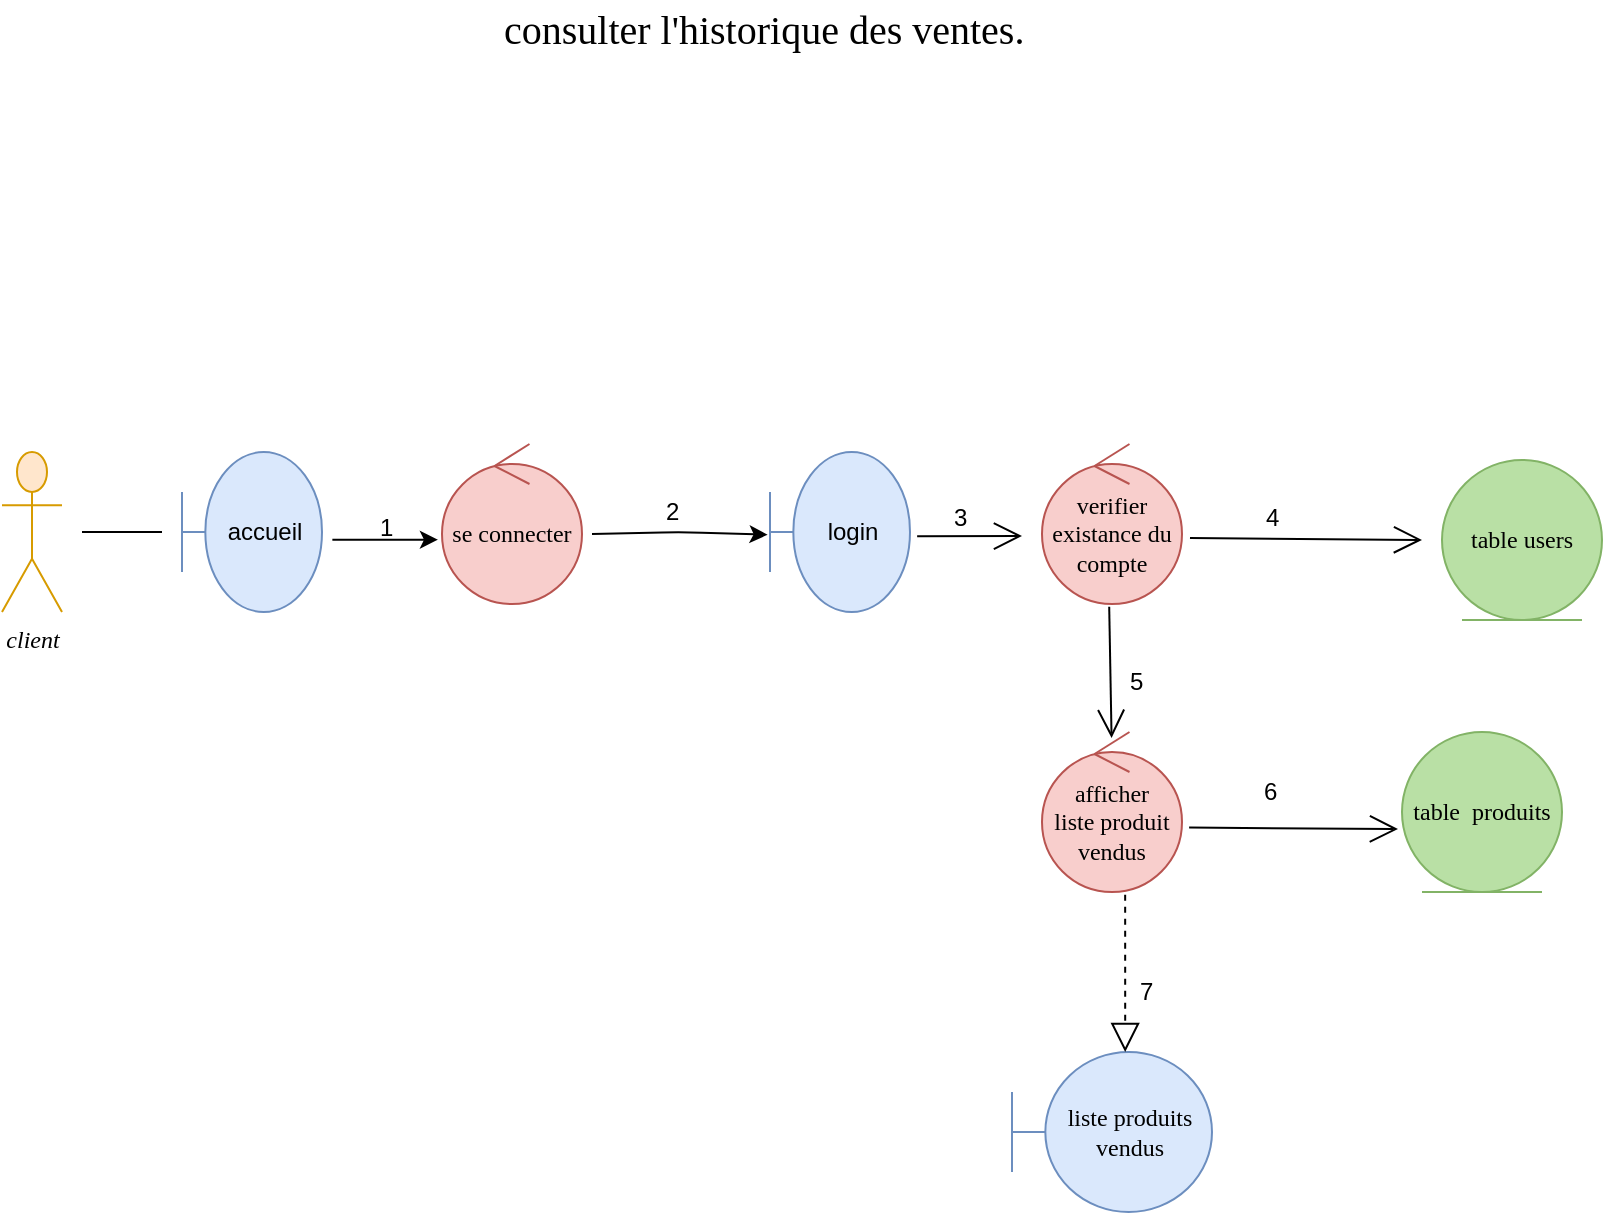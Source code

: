 <mxfile version="12.2.0" type="device" pages="1"><diagram id="oT7mPk4zZmtuDAozoHIG" name="Page-1"><mxGraphModel dx="1024" dy="485" grid="1" gridSize="10" guides="1" tooltips="1" connect="1" arrows="1" fold="1" page="1" pageScale="1" pageWidth="850" pageHeight="1100" math="0" shadow="0"><root><mxCell id="0"/><mxCell id="1" parent="0"/><mxCell id="ub5jNZuWBNWim_wvvumt-1" value="client" style="shape=umlActor;verticalLabelPosition=bottom;labelBackgroundColor=#ffffff;verticalAlign=top;html=1;fontFamily=Verdana;labelBorderColor=none;fontStyle=2;fillColor=#ffe6cc;strokeColor=#d79b00;" vertex="1" parent="1"><mxGeometry x="30" y="244" width="30" height="80" as="geometry"/></mxCell><mxCell id="ub5jNZuWBNWim_wvvumt-2" value="accueil" style="shape=umlBoundary;whiteSpace=wrap;html=1;fillColor=#dae8fc;strokeColor=#6c8ebf;" vertex="1" parent="1"><mxGeometry x="120" y="244" width="70" height="80" as="geometry"/></mxCell><mxCell id="ub5jNZuWBNWim_wvvumt-3" value="afficher&lt;br&gt;liste produit&lt;br&gt;vendus" style="ellipse;shape=umlControl;whiteSpace=wrap;html=1;fontFamily=Verdana;fillColor=#f8cecc;strokeColor=#b85450;" vertex="1" parent="1"><mxGeometry x="550" y="384" width="70" height="80" as="geometry"/></mxCell><mxCell id="ub5jNZuWBNWim_wvvumt-4" value="table users" style="ellipse;shape=umlEntity;whiteSpace=wrap;html=1;fontFamily=Verdana;fillColor=#B9E0A5;strokeColor=#82b366;" vertex="1" parent="1"><mxGeometry x="750" y="248" width="80" height="80" as="geometry"/></mxCell><mxCell id="ub5jNZuWBNWim_wvvumt-5" value="liste produits&lt;br&gt;vendus" style="shape=umlBoundary;whiteSpace=wrap;html=1;fontFamily=Verdana;fillColor=#dae8fc;strokeColor=#6c8ebf;" vertex="1" parent="1"><mxGeometry x="535" y="544" width="100" height="80" as="geometry"/></mxCell><mxCell id="ub5jNZuWBNWim_wvvumt-9" value="" style="line;strokeWidth=1;fillColor=none;align=left;verticalAlign=middle;spacingTop=-1;spacingLeft=3;spacingRight=3;rotatable=0;labelPosition=right;points=[];portConstraint=eastwest;fontFamily=Verdana;" vertex="1" parent="1"><mxGeometry x="70" y="280" width="40" height="8" as="geometry"/></mxCell><mxCell id="ub5jNZuWBNWim_wvvumt-15" value="&lt;font style=&quot;font-size: 20px&quot;&gt;consulter l'historique des ventes.&lt;/font&gt;" style="text;html=1;resizable=0;points=[];autosize=1;align=left;verticalAlign=top;spacingTop=-4;fontFamily=Verdana;" vertex="1" parent="1"><mxGeometry x="279" y="18" width="350" height="20" as="geometry"/></mxCell><mxCell id="ub5jNZuWBNWim_wvvumt-16" value="se connecter" style="ellipse;shape=umlControl;whiteSpace=wrap;html=1;fontFamily=Verdana;fillColor=#f8cecc;strokeColor=#b85450;" vertex="1" parent="1"><mxGeometry x="250" y="240" width="70" height="80" as="geometry"/></mxCell><mxCell id="ub5jNZuWBNWim_wvvumt-17" value="" style="endArrow=classic;html=1;entryX=-0.029;entryY=0.598;entryDx=0;entryDy=0;entryPerimeter=0;exitX=1.074;exitY=0.548;exitDx=0;exitDy=0;exitPerimeter=0;" edge="1" parent="1" source="ub5jNZuWBNWim_wvvumt-2" target="ub5jNZuWBNWim_wvvumt-16"><mxGeometry width="50" height="50" relative="1" as="geometry"><mxPoint x="40" y="684" as="sourcePoint"/><mxPoint x="90" y="634" as="targetPoint"/></mxGeometry></mxCell><mxCell id="ub5jNZuWBNWim_wvvumt-19" value="" style="endArrow=classic;html=1;entryX=-0.017;entryY=0.517;entryDx=0;entryDy=0;entryPerimeter=0;" edge="1" parent="1" target="ub5jNZuWBNWim_wvvumt-22"><mxGeometry width="50" height="50" relative="1" as="geometry"><mxPoint x="325" y="285" as="sourcePoint"/><mxPoint x="410" y="292" as="targetPoint"/><Array as="points"><mxPoint x="370" y="284"/></Array></mxGeometry></mxCell><mxCell id="ub5jNZuWBNWim_wvvumt-22" value="login" style="shape=umlBoundary;whiteSpace=wrap;html=1;fillColor=#dae8fc;strokeColor=#6c8ebf;" vertex="1" parent="1"><mxGeometry x="414" y="244" width="70" height="80" as="geometry"/></mxCell><mxCell id="ub5jNZuWBNWim_wvvumt-23" value="verifier&lt;br&gt;existance du&lt;br&gt;compte" style="ellipse;shape=umlControl;whiteSpace=wrap;html=1;fontFamily=Verdana;fillColor=#f8cecc;strokeColor=#b85450;" vertex="1" parent="1"><mxGeometry x="550" y="240" width="70" height="80" as="geometry"/></mxCell><mxCell id="ub5jNZuWBNWim_wvvumt-26" value="" style="endArrow=open;endFill=1;endSize=12;html=1;exitX=1.057;exitY=0.588;exitDx=0;exitDy=0;exitPerimeter=0;" edge="1" parent="1" source="ub5jNZuWBNWim_wvvumt-23"><mxGeometry width="160" relative="1" as="geometry"><mxPoint x="70" y="524" as="sourcePoint"/><mxPoint x="740" y="288" as="targetPoint"/></mxGeometry></mxCell><mxCell id="ub5jNZuWBNWim_wvvumt-27" value="" style="endArrow=open;endFill=1;endSize=12;html=1;exitX=1.051;exitY=0.527;exitDx=0;exitDy=0;exitPerimeter=0;" edge="1" parent="1" source="ub5jNZuWBNWim_wvvumt-22"><mxGeometry width="160" relative="1" as="geometry"><mxPoint x="40" y="674" as="sourcePoint"/><mxPoint x="540" y="286" as="targetPoint"/></mxGeometry></mxCell><mxCell id="ub5jNZuWBNWim_wvvumt-28" value="" style="endArrow=open;endFill=1;endSize=12;html=1;exitX=0.48;exitY=1.017;exitDx=0;exitDy=0;exitPerimeter=0;entryX=0.497;entryY=0.037;entryDx=0;entryDy=0;entryPerimeter=0;" edge="1" parent="1" source="ub5jNZuWBNWim_wvvumt-23" target="ub5jNZuWBNWim_wvvumt-3"><mxGeometry width="160" relative="1" as="geometry"><mxPoint x="40" y="664" as="sourcePoint"/><mxPoint x="200" y="664" as="targetPoint"/></mxGeometry></mxCell><mxCell id="ub5jNZuWBNWim_wvvumt-29" value="table&amp;nbsp; produits" style="ellipse;shape=umlEntity;whiteSpace=wrap;html=1;fontFamily=Verdana;fillColor=#B9E0A5;strokeColor=#82b366;" vertex="1" parent="1"><mxGeometry x="730" y="384" width="80" height="80" as="geometry"/></mxCell><mxCell id="ub5jNZuWBNWim_wvvumt-30" value="" style="endArrow=open;endFill=1;endSize=12;html=1;exitX=1.051;exitY=0.597;exitDx=0;exitDy=0;exitPerimeter=0;entryX=-0.025;entryY=0.607;entryDx=0;entryDy=0;entryPerimeter=0;" edge="1" parent="1" source="ub5jNZuWBNWim_wvvumt-3" target="ub5jNZuWBNWim_wvvumt-29"><mxGeometry width="160" relative="1" as="geometry"><mxPoint x="40" y="664" as="sourcePoint"/><mxPoint x="200" y="664" as="targetPoint"/></mxGeometry></mxCell><mxCell id="ub5jNZuWBNWim_wvvumt-31" value="" style="endArrow=block;dashed=1;endFill=0;endSize=12;html=1;exitX=0.594;exitY=1.017;exitDx=0;exitDy=0;exitPerimeter=0;entryX=0.566;entryY=0;entryDx=0;entryDy=0;entryPerimeter=0;" edge="1" parent="1" source="ub5jNZuWBNWim_wvvumt-3" target="ub5jNZuWBNWim_wvvumt-5"><mxGeometry width="160" relative="1" as="geometry"><mxPoint x="40" y="644" as="sourcePoint"/><mxPoint x="200" y="644" as="targetPoint"/></mxGeometry></mxCell><mxCell id="ub5jNZuWBNWim_wvvumt-33" value="1" style="text;html=1;resizable=0;points=[];autosize=1;align=left;verticalAlign=top;spacingTop=-4;" vertex="1" parent="1"><mxGeometry x="217" y="272" width="20" height="20" as="geometry"/></mxCell><mxCell id="ub5jNZuWBNWim_wvvumt-34" value="2" style="text;html=1;resizable=0;points=[];autosize=1;align=left;verticalAlign=top;spacingTop=-4;" vertex="1" parent="1"><mxGeometry x="360" y="264" width="20" height="20" as="geometry"/></mxCell><mxCell id="ub5jNZuWBNWim_wvvumt-35" value="3" style="text;html=1;resizable=0;points=[];autosize=1;align=left;verticalAlign=top;spacingTop=-4;" vertex="1" parent="1"><mxGeometry x="504" y="267" width="20" height="20" as="geometry"/></mxCell><mxCell id="ub5jNZuWBNWim_wvvumt-36" value="4" style="text;html=1;resizable=0;points=[];autosize=1;align=left;verticalAlign=top;spacingTop=-4;" vertex="1" parent="1"><mxGeometry x="660" y="267" width="20" height="20" as="geometry"/></mxCell><mxCell id="ub5jNZuWBNWim_wvvumt-37" value="5" style="text;html=1;resizable=0;points=[];autosize=1;align=left;verticalAlign=top;spacingTop=-4;" vertex="1" parent="1"><mxGeometry x="592" y="349" width="20" height="20" as="geometry"/></mxCell><mxCell id="ub5jNZuWBNWim_wvvumt-38" value="6" style="text;html=1;resizable=0;points=[];autosize=1;align=left;verticalAlign=top;spacingTop=-4;" vertex="1" parent="1"><mxGeometry x="659" y="404" width="20" height="20" as="geometry"/></mxCell><mxCell id="ub5jNZuWBNWim_wvvumt-39" value="7" style="text;html=1;resizable=0;points=[];autosize=1;align=left;verticalAlign=top;spacingTop=-4;" vertex="1" parent="1"><mxGeometry x="597" y="504" width="20" height="20" as="geometry"/></mxCell></root></mxGraphModel></diagram></mxfile>